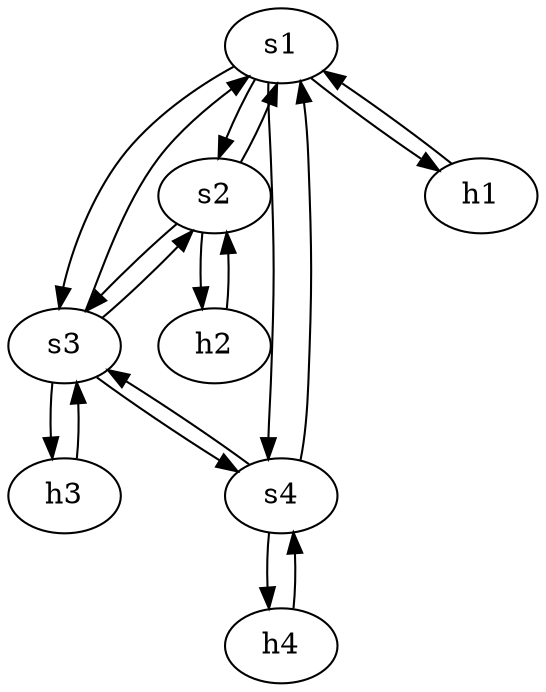 digraph topology {

s1[type=switch,id=1,mac="20:00:00:00:00:01",ip="192.168.1.3"];
s2[type=switch,id=2,mac="20:00:00:00:00:02",ip="192.168.1.3"];
s3[type=switch,id=3,mac="20:00:00:00:00:03",ip="192.168.1.3"];
s4[type=switch,id=4,mac="20:00:00:00:00:04",ip="192.168.1.4"];

h1[type=host,mac="00:00:00:00:00:01",ip="10.0.0.1"];
h2[type=host,mac="00:00:00:00:00:02",ip="10.0.0.2"];
h3[type=host,mac="00:00:00:00:00:03",ip="10.0.0.3"];
h4[type=host,mac="00:00:00:00:00:04",ip="10.0.0.4"];

s1 -> s2 [src_port=1, dst_port=2, cost=0, capacity="1Gbps"];
s2 -> s1 [src_port=2, dst_port=1, cost=0, capacity="1Gbps"];

s2 -> s3 [src_port=3, dst_port=4, cost=0, capacity="1Gbps"];
s3 -> s2 [src_port=4, dst_port=3, cost=0, capacity="1Gbps"];

s3 -> s4 [src_port=5, dst_port=6, cost=0, capacity="1Gbps"];
s4 -> s3 [src_port=6, dst_port=5, cost=0, capacity="1Gbps"];

s4 -> s1 [src_port=7, dst_port=8, cost=0, capacity="1Gbps"];
s1 -> s4 [src_port=8, dst_port=7, cost=0, capacity="1Gbps"];

s3 -> s1 [src_port=9, dst_port=9, cost=0, capacity="1Gbps"];
s1 -> s3 [src_port=9, dst_port=9, cost=0, capacity="1Gbps"];

h1 -> s1 [src_port=10, dst_port=11, cost=0, capacity="10Gbps"];
s1 -> h1 [src_port=11, dst_port=10, cost=0, capacity="10Gbps"];

h2 -> s2 [src_port=12, dst_port=13, cost=0, capacity="10Gbps"];
s2 -> h2 [src_port=13, dst_port=12, cost=0, capacity="10Gbps"];

h3 -> s3 [src_port=14, dst_port=15, cost=0, capacity="10Gbps"];
s3 -> h3 [src_port=15, dst_port=14, cost=0, capacity="10Gbps"];

h4 -> s4 [src_port=16, dst_port=17, cost=0, capacity="10Gbps"];
s4 -> h4 [src_port=17, dst_port=16, cost=0, capacity="10Gbps"];


}
